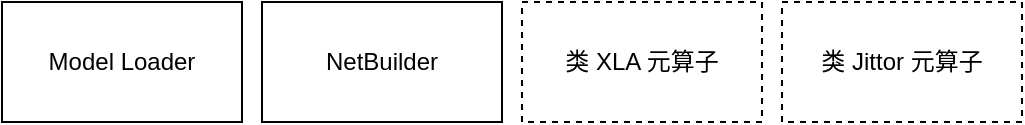 <mxfile version="14.9.3" type="github">
  <diagram id="ng7lbXxeQi9tBq1vQwLF" name="Page-1">
    <mxGraphModel dx="1426" dy="768" grid="1" gridSize="10" guides="1" tooltips="1" connect="1" arrows="1" fold="1" page="1" pageScale="1" pageWidth="827" pageHeight="1169" math="0" shadow="0">
      <root>
        <mxCell id="0" />
        <mxCell id="1" parent="0" />
        <mxCell id="_LhLr6tckOiOOBS0e2qD-1" value="Model Loader" style="rounded=0;whiteSpace=wrap;html=1;" vertex="1" parent="1">
          <mxGeometry x="80" y="120" width="120" height="60" as="geometry" />
        </mxCell>
        <mxCell id="_LhLr6tckOiOOBS0e2qD-2" value="NetBuilder" style="rounded=0;whiteSpace=wrap;html=1;" vertex="1" parent="1">
          <mxGeometry x="210" y="120" width="120" height="60" as="geometry" />
        </mxCell>
        <mxCell id="_LhLr6tckOiOOBS0e2qD-3" value="类 XLA 元算子" style="rounded=0;whiteSpace=wrap;html=1;dashed=1;" vertex="1" parent="1">
          <mxGeometry x="340" y="120" width="120" height="60" as="geometry" />
        </mxCell>
        <mxCell id="_LhLr6tckOiOOBS0e2qD-4" value="类 Jittor 元算子" style="rounded=0;whiteSpace=wrap;html=1;dashed=1;" vertex="1" parent="1">
          <mxGeometry x="470" y="120" width="120" height="60" as="geometry" />
        </mxCell>
      </root>
    </mxGraphModel>
  </diagram>
</mxfile>
